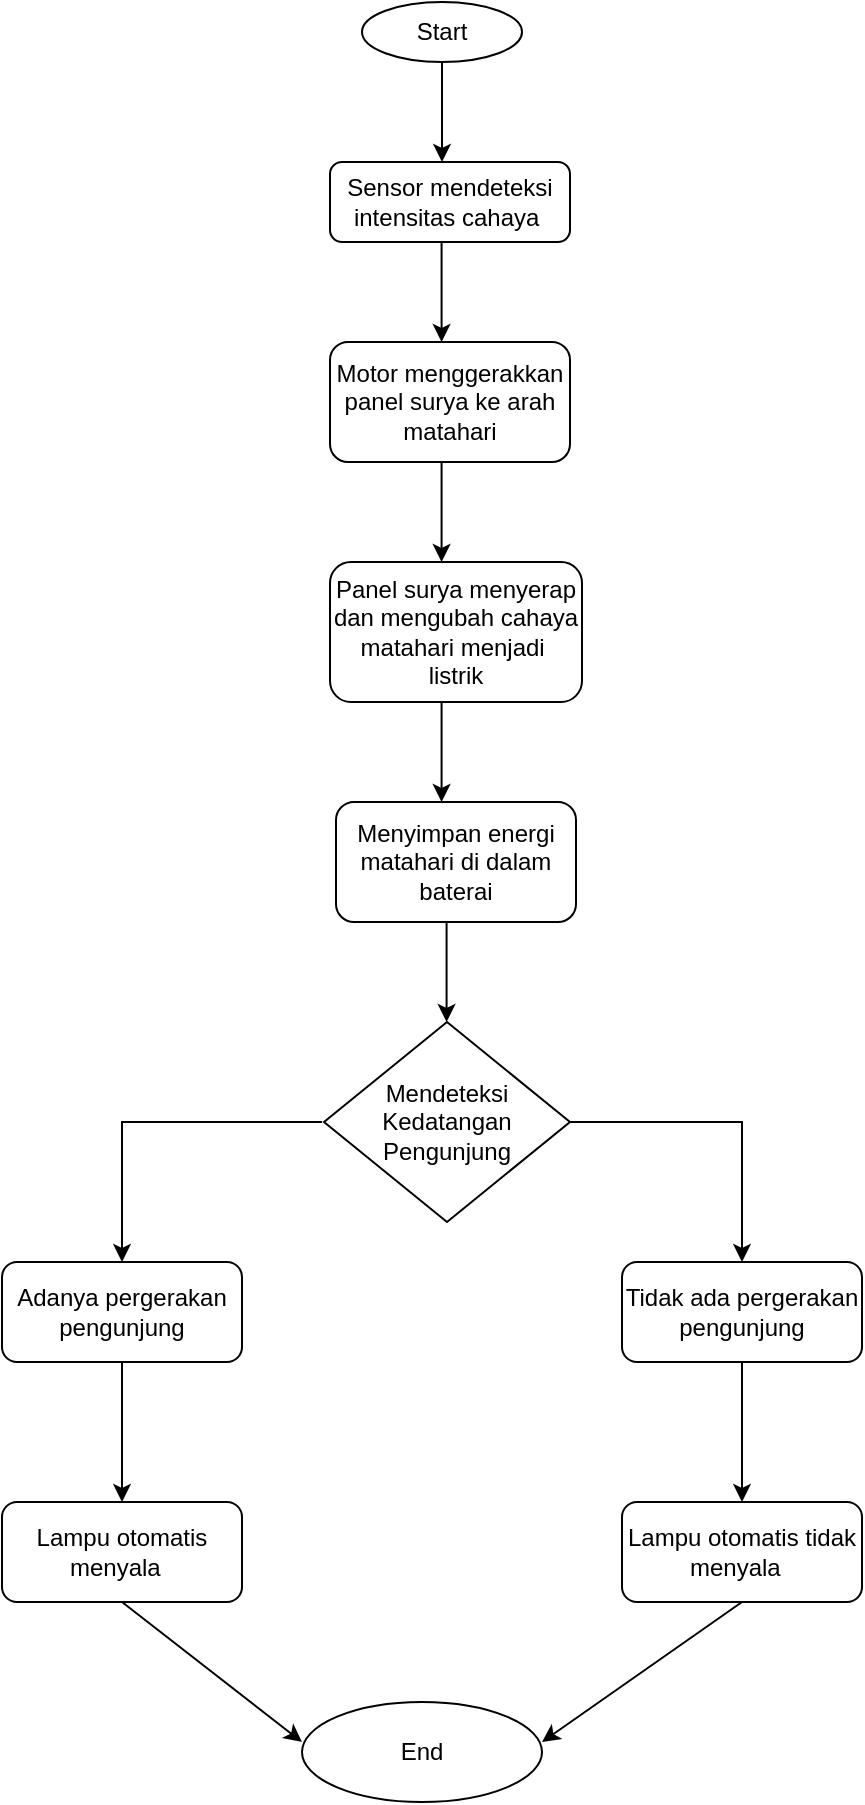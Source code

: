 <mxfile version="24.4.10" type="device">
  <diagram name="Page-1" id="6bjz_hlGsF3jARu7Gqkc">
    <mxGraphModel dx="1916" dy="901" grid="1" gridSize="10" guides="1" tooltips="1" connect="1" arrows="1" fold="1" page="1" pageScale="1" pageWidth="827" pageHeight="1169" math="0" shadow="0">
      <root>
        <mxCell id="0" />
        <mxCell id="1" parent="0" />
        <mxCell id="NYtRpM9wa35F-LZVUzyh-1" value="Start" style="ellipse;whiteSpace=wrap;html=1;" vertex="1" parent="1">
          <mxGeometry x="370" y="220" width="80" height="30" as="geometry" />
        </mxCell>
        <mxCell id="NYtRpM9wa35F-LZVUzyh-2" value="Sensor mendeteksi intensitas cahaya&amp;nbsp;" style="rounded=1;whiteSpace=wrap;html=1;" vertex="1" parent="1">
          <mxGeometry x="354" y="300" width="120" height="40" as="geometry" />
        </mxCell>
        <mxCell id="NYtRpM9wa35F-LZVUzyh-3" value="Motor menggerakkan panel surya ke arah matahari" style="rounded=1;whiteSpace=wrap;html=1;" vertex="1" parent="1">
          <mxGeometry x="354" y="390" width="120" height="60" as="geometry" />
        </mxCell>
        <mxCell id="NYtRpM9wa35F-LZVUzyh-4" value="Panel surya menyerap dan mengubah cahaya matahari menjadi&amp;nbsp; listrik" style="rounded=1;whiteSpace=wrap;html=1;" vertex="1" parent="1">
          <mxGeometry x="354" y="500" width="126" height="70" as="geometry" />
        </mxCell>
        <mxCell id="NYtRpM9wa35F-LZVUzyh-5" value="Menyimpan energi matahari di dalam baterai" style="rounded=1;whiteSpace=wrap;html=1;" vertex="1" parent="1">
          <mxGeometry x="357" y="620" width="120" height="60" as="geometry" />
        </mxCell>
        <mxCell id="NYtRpM9wa35F-LZVUzyh-6" value="Adanya pergerakan pengunjung" style="rounded=1;whiteSpace=wrap;html=1;" vertex="1" parent="1">
          <mxGeometry x="190" y="850" width="120" height="50" as="geometry" />
        </mxCell>
        <mxCell id="NYtRpM9wa35F-LZVUzyh-7" value="Mendeteksi Kedatangan Pengunjung" style="rhombus;whiteSpace=wrap;html=1;" vertex="1" parent="1">
          <mxGeometry x="351" y="730" width="123" height="100" as="geometry" />
        </mxCell>
        <mxCell id="NYtRpM9wa35F-LZVUzyh-8" value="Tidak ada pergerakan pengunjung" style="rounded=1;whiteSpace=wrap;html=1;" vertex="1" parent="1">
          <mxGeometry x="500" y="850" width="120" height="50" as="geometry" />
        </mxCell>
        <mxCell id="NYtRpM9wa35F-LZVUzyh-9" value="Lampu otomatis tidak menyala&amp;nbsp;&amp;nbsp;" style="rounded=1;whiteSpace=wrap;html=1;" vertex="1" parent="1">
          <mxGeometry x="500" y="970" width="120" height="50" as="geometry" />
        </mxCell>
        <mxCell id="NYtRpM9wa35F-LZVUzyh-10" value="Lampu otomatis menyala&amp;nbsp;&amp;nbsp;" style="rounded=1;whiteSpace=wrap;html=1;" vertex="1" parent="1">
          <mxGeometry x="190" y="970" width="120" height="50" as="geometry" />
        </mxCell>
        <mxCell id="NYtRpM9wa35F-LZVUzyh-11" value="End" style="ellipse;whiteSpace=wrap;html=1;" vertex="1" parent="1">
          <mxGeometry x="340" y="1070" width="120" height="50" as="geometry" />
        </mxCell>
        <mxCell id="NYtRpM9wa35F-LZVUzyh-12" value="" style="endArrow=classic;html=1;rounded=0;exitX=0.5;exitY=1;exitDx=0;exitDy=0;" edge="1" parent="1" source="NYtRpM9wa35F-LZVUzyh-1">
          <mxGeometry width="50" height="50" relative="1" as="geometry">
            <mxPoint x="590" y="700" as="sourcePoint" />
            <mxPoint x="410" y="300" as="targetPoint" />
          </mxGeometry>
        </mxCell>
        <mxCell id="NYtRpM9wa35F-LZVUzyh-13" value="" style="endArrow=classic;html=1;rounded=0;exitX=0.5;exitY=1;exitDx=0;exitDy=0;" edge="1" parent="1">
          <mxGeometry width="50" height="50" relative="1" as="geometry">
            <mxPoint x="409.79" y="340" as="sourcePoint" />
            <mxPoint x="409.79" y="390" as="targetPoint" />
          </mxGeometry>
        </mxCell>
        <mxCell id="NYtRpM9wa35F-LZVUzyh-14" value="" style="endArrow=classic;html=1;rounded=0;exitX=0.5;exitY=1;exitDx=0;exitDy=0;" edge="1" parent="1">
          <mxGeometry width="50" height="50" relative="1" as="geometry">
            <mxPoint x="409.79" y="450" as="sourcePoint" />
            <mxPoint x="409.79" y="500" as="targetPoint" />
          </mxGeometry>
        </mxCell>
        <mxCell id="NYtRpM9wa35F-LZVUzyh-15" value="" style="endArrow=classic;html=1;rounded=0;exitX=0.5;exitY=1;exitDx=0;exitDy=0;" edge="1" parent="1">
          <mxGeometry width="50" height="50" relative="1" as="geometry">
            <mxPoint x="409.79" y="570" as="sourcePoint" />
            <mxPoint x="409.79" y="620" as="targetPoint" />
          </mxGeometry>
        </mxCell>
        <mxCell id="NYtRpM9wa35F-LZVUzyh-18" value="" style="endArrow=classic;html=1;rounded=0;exitX=0.5;exitY=1;exitDx=0;exitDy=0;" edge="1" parent="1">
          <mxGeometry width="50" height="50" relative="1" as="geometry">
            <mxPoint x="412.29" y="680" as="sourcePoint" />
            <mxPoint x="412.29" y="730" as="targetPoint" />
          </mxGeometry>
        </mxCell>
        <mxCell id="NYtRpM9wa35F-LZVUzyh-19" value="" style="endArrow=classic;html=1;rounded=0;exitX=1;exitY=0.5;exitDx=0;exitDy=0;entryX=0.5;entryY=0;entryDx=0;entryDy=0;" edge="1" parent="1" source="NYtRpM9wa35F-LZVUzyh-7" target="NYtRpM9wa35F-LZVUzyh-8">
          <mxGeometry width="50" height="50" relative="1" as="geometry">
            <mxPoint x="600" y="920" as="sourcePoint" />
            <mxPoint x="640" y="780" as="targetPoint" />
            <Array as="points">
              <mxPoint x="560" y="780" />
            </Array>
          </mxGeometry>
        </mxCell>
        <mxCell id="NYtRpM9wa35F-LZVUzyh-20" value="" style="endArrow=classic;html=1;rounded=0;entryX=0.5;entryY=0;entryDx=0;entryDy=0;" edge="1" parent="1" target="NYtRpM9wa35F-LZVUzyh-6">
          <mxGeometry width="50" height="50" relative="1" as="geometry">
            <mxPoint x="350" y="780" as="sourcePoint" />
            <mxPoint x="650" y="870" as="targetPoint" />
            <Array as="points">
              <mxPoint x="250" y="780" />
            </Array>
          </mxGeometry>
        </mxCell>
        <mxCell id="NYtRpM9wa35F-LZVUzyh-21" value="" style="endArrow=classic;html=1;rounded=0;exitX=0.5;exitY=1;exitDx=0;exitDy=0;entryX=0.5;entryY=0;entryDx=0;entryDy=0;" edge="1" parent="1" source="NYtRpM9wa35F-LZVUzyh-8" target="NYtRpM9wa35F-LZVUzyh-9">
          <mxGeometry width="50" height="50" relative="1" as="geometry">
            <mxPoint x="600" y="920" as="sourcePoint" />
            <mxPoint x="650" y="870" as="targetPoint" />
          </mxGeometry>
        </mxCell>
        <mxCell id="NYtRpM9wa35F-LZVUzyh-22" value="" style="endArrow=classic;html=1;rounded=0;entryX=0.5;entryY=0;entryDx=0;entryDy=0;exitX=0.5;exitY=1;exitDx=0;exitDy=0;" edge="1" parent="1" source="NYtRpM9wa35F-LZVUzyh-6" target="NYtRpM9wa35F-LZVUzyh-10">
          <mxGeometry width="50" height="50" relative="1" as="geometry">
            <mxPoint x="600" y="920" as="sourcePoint" />
            <mxPoint x="650" y="870" as="targetPoint" />
          </mxGeometry>
        </mxCell>
        <mxCell id="NYtRpM9wa35F-LZVUzyh-23" value="" style="endArrow=classic;html=1;rounded=0;entryX=1;entryY=0.4;entryDx=0;entryDy=0;entryPerimeter=0;exitX=0.5;exitY=1;exitDx=0;exitDy=0;" edge="1" parent="1" source="NYtRpM9wa35F-LZVUzyh-9" target="NYtRpM9wa35F-LZVUzyh-11">
          <mxGeometry width="50" height="50" relative="1" as="geometry">
            <mxPoint x="600" y="1000" as="sourcePoint" />
            <mxPoint x="650" y="950" as="targetPoint" />
          </mxGeometry>
        </mxCell>
        <mxCell id="NYtRpM9wa35F-LZVUzyh-24" value="" style="endArrow=classic;html=1;rounded=0;exitX=0.5;exitY=1;exitDx=0;exitDy=0;entryX=0;entryY=0.4;entryDx=0;entryDy=0;entryPerimeter=0;" edge="1" parent="1" source="NYtRpM9wa35F-LZVUzyh-10" target="NYtRpM9wa35F-LZVUzyh-11">
          <mxGeometry width="50" height="50" relative="1" as="geometry">
            <mxPoint x="230" y="1100" as="sourcePoint" />
            <mxPoint x="280" y="1050" as="targetPoint" />
          </mxGeometry>
        </mxCell>
      </root>
    </mxGraphModel>
  </diagram>
</mxfile>
